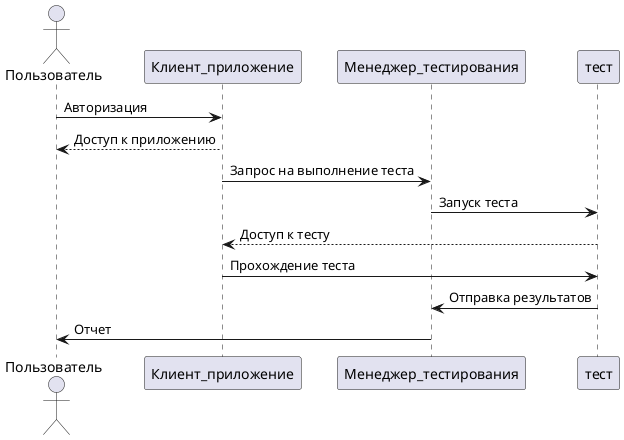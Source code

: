 @startuml
actor Пользователь as Foo1
participant Клиент_приложение as Foo2
participant Менеджер_тестирования as Foo3
participant тест as Foo4
Foo1 -> Foo2 : Авторизация
Foo2 --> Foo1 : Доступ к приложению
Foo2 -> Foo3 : Запрос на выполнение теста
Foo3 -> Foo4 : Запуск теста
Foo4 --> Foo2 : Доступ к тесту
Foo2 -> Foo4 : Прохождение теста
Foo4 -> Foo3 : Отправка результатов
Foo3 -> Foo1 : Отчет
@enduml